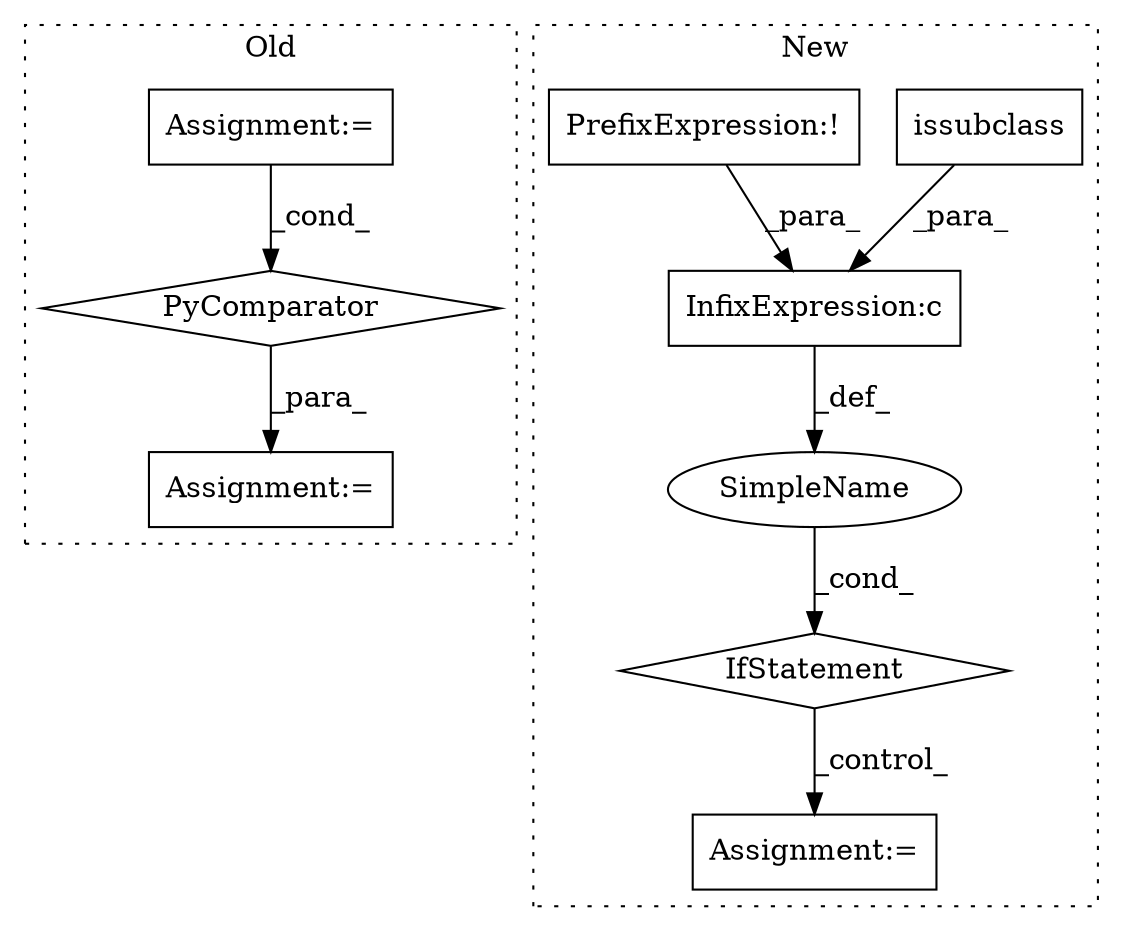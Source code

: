 digraph G {
subgraph cluster0 {
1 [label="PyComparator" a="113" s="2981" l="32" shape="diamond"];
8 [label="Assignment:=" a="7" s="2870" l="1" shape="box"];
9 [label="Assignment:=" a="7" s="2981" l="32" shape="box"];
label = "Old";
style="dotted";
}
subgraph cluster1 {
2 [label="issubclass" a="32" s="3032,3054" l="11,1" shape="box"];
3 [label="IfStatement" a="25" s="2977,3056" l="4,2" shape="diamond"];
4 [label="Assignment:=" a="7" s="3076" l="1" shape="box"];
5 [label="SimpleName" a="42" s="" l="" shape="ellipse"];
6 [label="PrefixExpression:!" a="38" s="3021" l="1" shape="box"];
7 [label="InfixExpression:c" a="27" s="3028" l="4" shape="box"];
label = "New";
style="dotted";
}
1 -> 8 [label="_para_"];
2 -> 7 [label="_para_"];
3 -> 4 [label="_control_"];
5 -> 3 [label="_cond_"];
6 -> 7 [label="_para_"];
7 -> 5 [label="_def_"];
9 -> 1 [label="_cond_"];
}